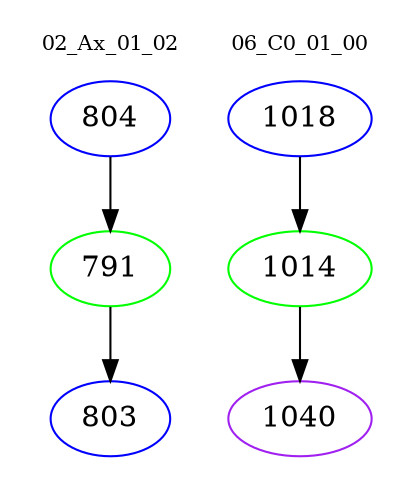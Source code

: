 digraph{
subgraph cluster_0 {
color = white
label = "02_Ax_01_02";
fontsize=10;
T0_804 [label="804", color="blue"]
T0_804 -> T0_791 [color="black"]
T0_791 [label="791", color="green"]
T0_791 -> T0_803 [color="black"]
T0_803 [label="803", color="blue"]
}
subgraph cluster_1 {
color = white
label = "06_C0_01_00";
fontsize=10;
T1_1018 [label="1018", color="blue"]
T1_1018 -> T1_1014 [color="black"]
T1_1014 [label="1014", color="green"]
T1_1014 -> T1_1040 [color="black"]
T1_1040 [label="1040", color="purple"]
}
}
